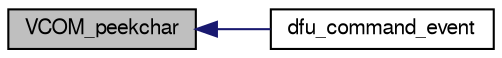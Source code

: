 digraph "VCOM_peekchar"
{
  edge [fontname="FreeSans",fontsize="10",labelfontname="FreeSans",labelfontsize="10"];
  node [fontname="FreeSans",fontsize="10",shape=record];
  rankdir="LR";
  Node1 [label="VCOM_peekchar",height=0.2,width=0.4,color="black", fillcolor="grey75", style="filled", fontcolor="black"];
  Node1 -> Node2 [dir="back",color="midnightblue",fontsize="10",style="solid",fontname="FreeSans"];
  Node2 [label="dfu_command_event",height=0.2,width=0.4,color="black", fillcolor="white", style="filled",URL="$dfu__command_8h.html#ae2fc0a13f5fdbae95b0c015530c3786c"];
}
